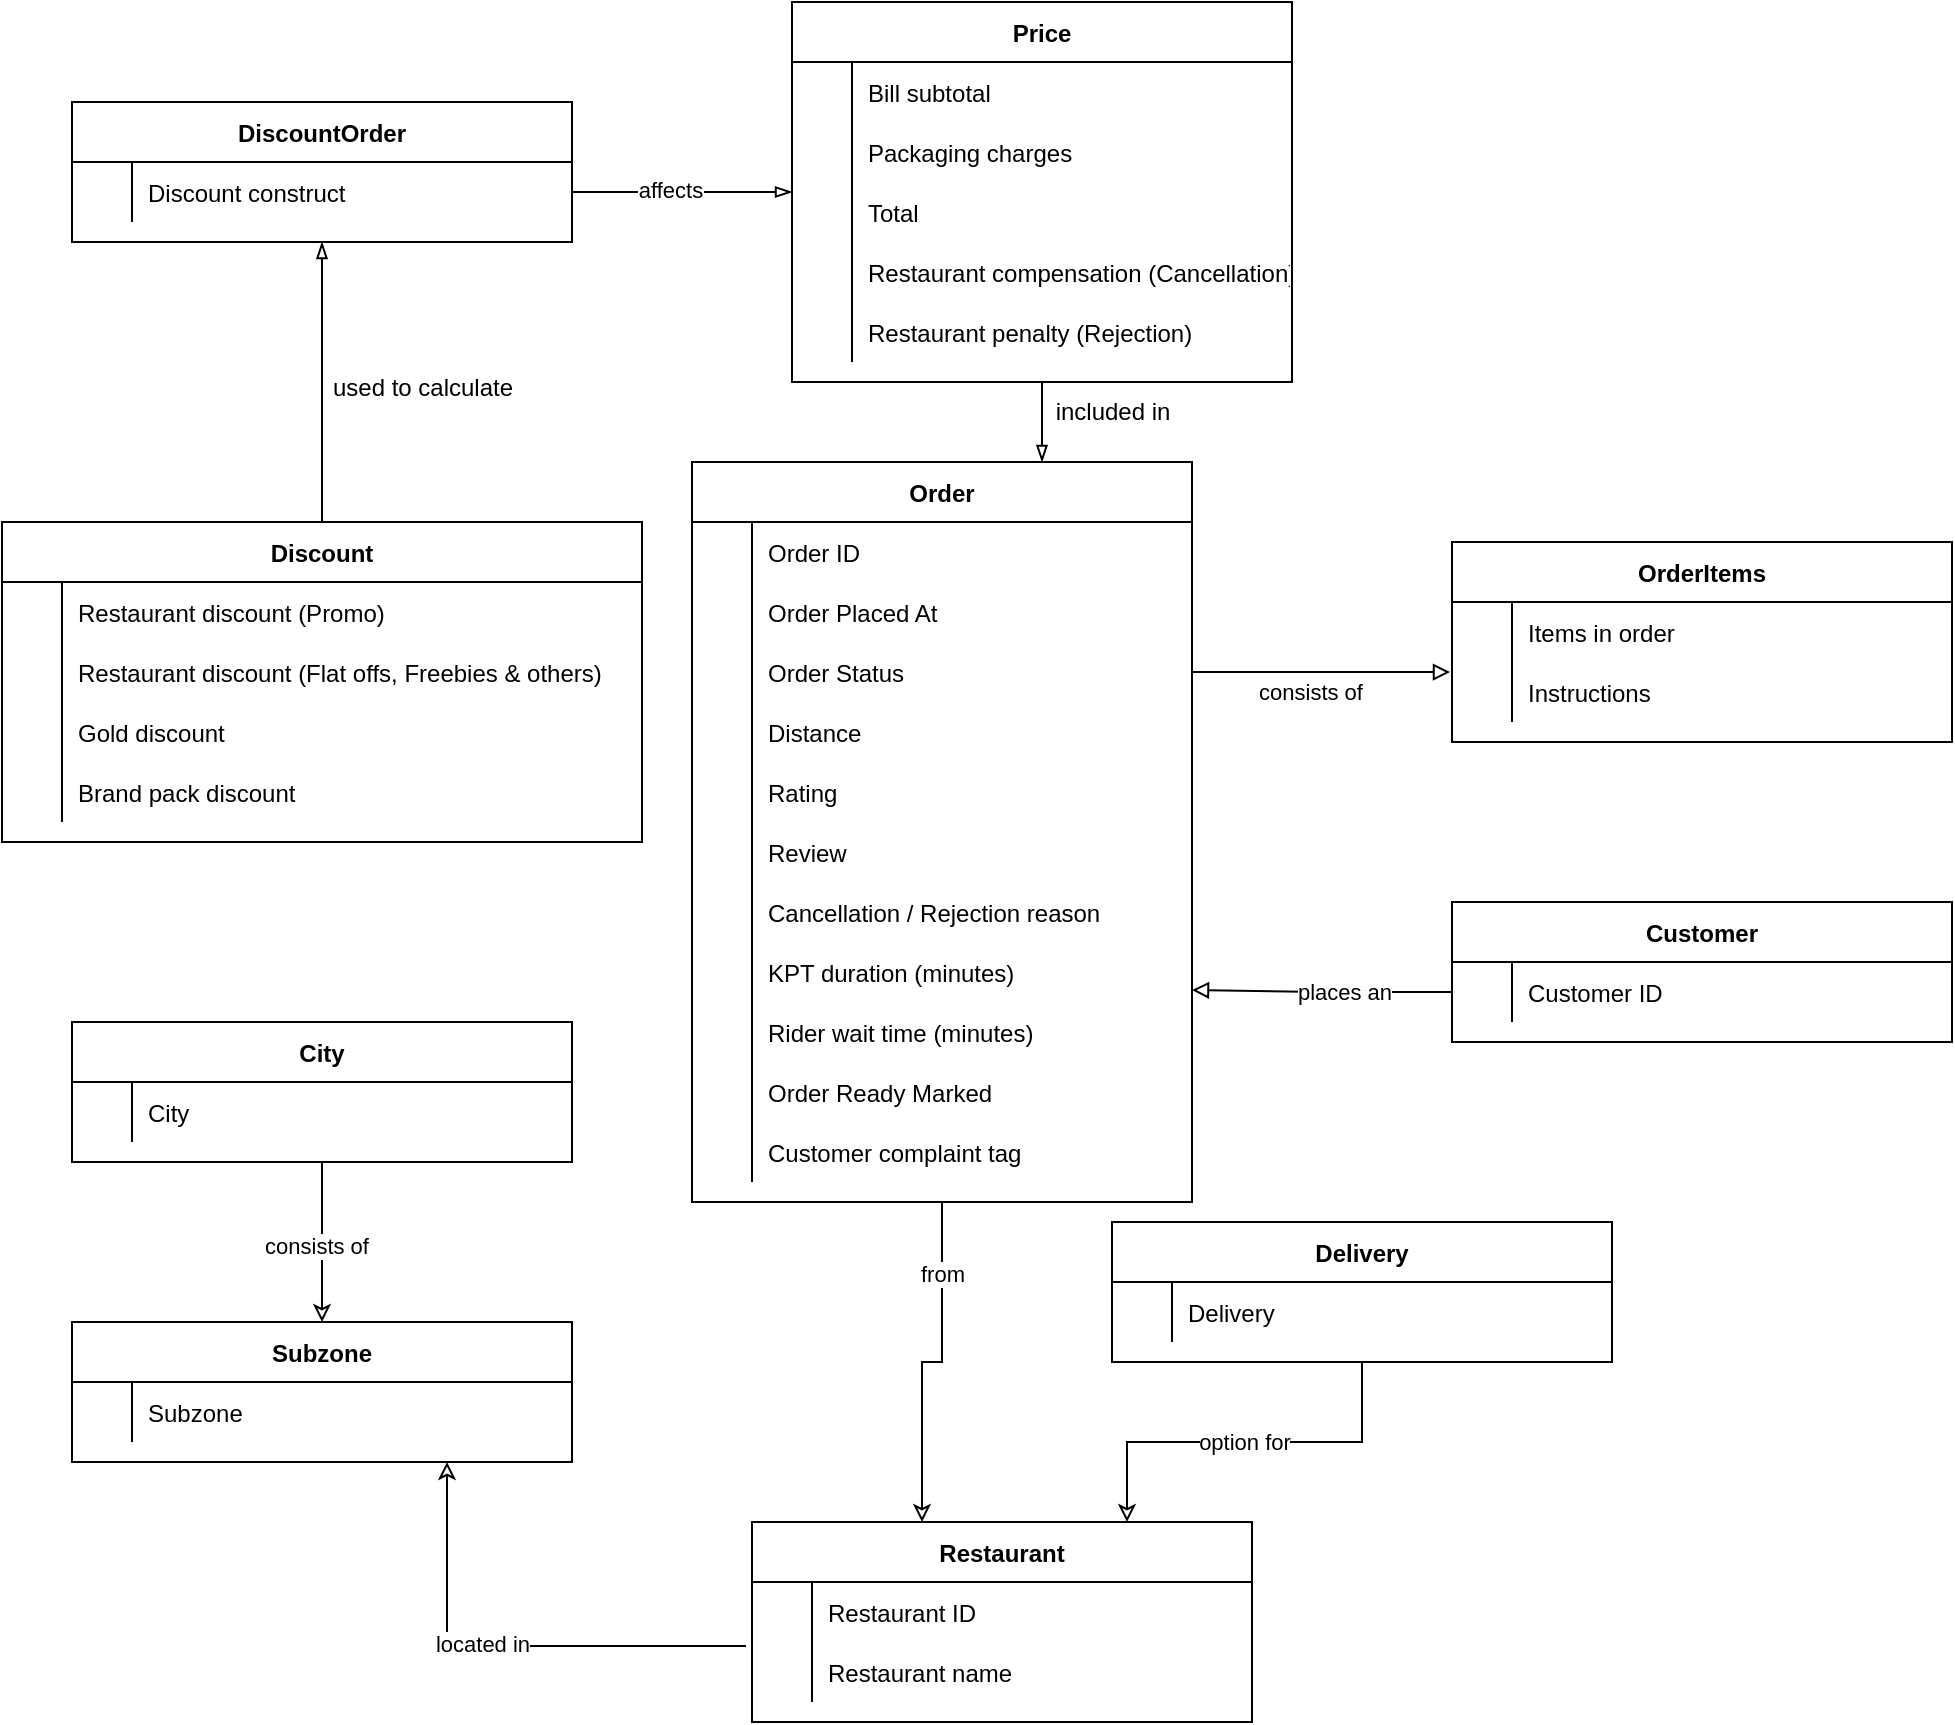 <mxfile version="26.2.8">
  <diagram id="R2lEEEUBdFMjLlhIrx00" name="Page-1">
    <mxGraphModel dx="832" dy="573" grid="1" gridSize="10" guides="1" tooltips="1" connect="1" arrows="1" fold="1" page="1" pageScale="1" pageWidth="850" pageHeight="1100" math="0" shadow="0" extFonts="Permanent Marker^https://fonts.googleapis.com/css?family=Permanent+Marker">
      <root>
        <mxCell id="0" />
        <mxCell id="1" parent="0" />
        <mxCell id="lhuaWtM2x6Sv4wG-J0oP-39" style="edgeStyle=orthogonalEdgeStyle;rounded=0;orthogonalLoop=1;jettySize=auto;html=1;exitX=-0.012;exitY=1.067;exitDx=0;exitDy=0;entryX=0.75;entryY=1;entryDx=0;entryDy=0;endArrow=classic;startFill=0;exitPerimeter=0;startArrow=none;endFill=0;" parent="1" source="lhuaWtM2x6Sv4wG-J0oP-5" target="lhuaWtM2x6Sv4wG-J0oP-22" edge="1">
          <mxGeometry relative="1" as="geometry">
            <mxPoint x="440" y="845" as="sourcePoint" />
            <mxPoint x="300" y="745" as="targetPoint" />
            <Array as="points">
              <mxPoint x="238" y="862" />
            </Array>
          </mxGeometry>
        </mxCell>
        <mxCell id="lhuaWtM2x6Sv4wG-J0oP-40" value="located in" style="edgeLabel;html=1;align=center;verticalAlign=middle;resizable=0;points=[];" parent="lhuaWtM2x6Sv4wG-J0oP-39" vertex="1" connectable="0">
          <mxGeometry x="0.092" y="-1" relative="1" as="geometry">
            <mxPoint as="offset" />
          </mxGeometry>
        </mxCell>
        <mxCell id="lhuaWtM2x6Sv4wG-J0oP-1" value="Restaurant" style="shape=table;startSize=30;container=1;collapsible=1;childLayout=tableLayout;fixedRows=1;rowLines=0;fontStyle=1;align=center;resizeLast=1;" parent="1" vertex="1">
          <mxGeometry x="390" y="800" width="250" height="100" as="geometry" />
        </mxCell>
        <mxCell id="lhuaWtM2x6Sv4wG-J0oP-5" value="" style="shape=partialRectangle;collapsible=0;dropTarget=0;pointerEvents=0;fillColor=none;points=[[0,0.5],[1,0.5]];portConstraint=eastwest;top=0;left=0;right=0;bottom=0;" parent="lhuaWtM2x6Sv4wG-J0oP-1" vertex="1">
          <mxGeometry y="30" width="250" height="30" as="geometry" />
        </mxCell>
        <mxCell id="lhuaWtM2x6Sv4wG-J0oP-6" value="" style="shape=partialRectangle;overflow=hidden;connectable=0;fillColor=none;top=0;left=0;bottom=0;right=0;" parent="lhuaWtM2x6Sv4wG-J0oP-5" vertex="1">
          <mxGeometry width="30" height="30" as="geometry">
            <mxRectangle width="30" height="30" as="alternateBounds" />
          </mxGeometry>
        </mxCell>
        <mxCell id="lhuaWtM2x6Sv4wG-J0oP-7" value="Restaurant ID" style="shape=partialRectangle;overflow=hidden;connectable=0;fillColor=none;top=0;left=0;bottom=0;right=0;align=left;spacingLeft=6;" parent="lhuaWtM2x6Sv4wG-J0oP-5" vertex="1">
          <mxGeometry x="30" width="220" height="30" as="geometry">
            <mxRectangle width="220" height="30" as="alternateBounds" />
          </mxGeometry>
        </mxCell>
        <mxCell id="lhuaWtM2x6Sv4wG-J0oP-58" value="" style="shape=partialRectangle;collapsible=0;dropTarget=0;pointerEvents=0;fillColor=none;points=[[0,0.5],[1,0.5]];portConstraint=eastwest;top=0;left=0;right=0;bottom=0;" parent="lhuaWtM2x6Sv4wG-J0oP-1" vertex="1">
          <mxGeometry y="60" width="250" height="30" as="geometry" />
        </mxCell>
        <mxCell id="lhuaWtM2x6Sv4wG-J0oP-59" value="" style="shape=partialRectangle;overflow=hidden;connectable=0;fillColor=none;top=0;left=0;bottom=0;right=0;" parent="lhuaWtM2x6Sv4wG-J0oP-58" vertex="1">
          <mxGeometry width="30" height="30" as="geometry">
            <mxRectangle width="30" height="30" as="alternateBounds" />
          </mxGeometry>
        </mxCell>
        <mxCell id="lhuaWtM2x6Sv4wG-J0oP-60" value="Restaurant name" style="shape=partialRectangle;overflow=hidden;connectable=0;fillColor=none;top=0;left=0;bottom=0;right=0;align=left;spacingLeft=6;" parent="lhuaWtM2x6Sv4wG-J0oP-58" vertex="1">
          <mxGeometry x="30" width="220" height="30" as="geometry">
            <mxRectangle width="220" height="30" as="alternateBounds" />
          </mxGeometry>
        </mxCell>
        <mxCell id="lhuaWtM2x6Sv4wG-J0oP-36" style="edgeStyle=orthogonalEdgeStyle;rounded=0;orthogonalLoop=1;jettySize=auto;html=1;exitX=0.5;exitY=1;exitDx=0;exitDy=0;entryX=0.5;entryY=0;entryDx=0;entryDy=0;endArrow=classic;startFill=0;endFill=0;" parent="1" source="lhuaWtM2x6Sv4wG-J0oP-8" target="lhuaWtM2x6Sv4wG-J0oP-22" edge="1">
          <mxGeometry relative="1" as="geometry" />
        </mxCell>
        <mxCell id="lhuaWtM2x6Sv4wG-J0oP-38" value="consists of" style="edgeLabel;html=1;align=center;verticalAlign=middle;resizable=0;points=[];" parent="lhuaWtM2x6Sv4wG-J0oP-36" vertex="1" connectable="0">
          <mxGeometry x="0.036" y="-3" relative="1" as="geometry">
            <mxPoint as="offset" />
          </mxGeometry>
        </mxCell>
        <mxCell id="lhuaWtM2x6Sv4wG-J0oP-8" value="City" style="shape=table;startSize=30;container=1;collapsible=1;childLayout=tableLayout;fixedRows=1;rowLines=0;fontStyle=1;align=center;resizeLast=1;" parent="1" vertex="1">
          <mxGeometry x="50" y="550" width="250" height="70" as="geometry" />
        </mxCell>
        <mxCell id="lhuaWtM2x6Sv4wG-J0oP-12" value="" style="shape=partialRectangle;collapsible=0;dropTarget=0;pointerEvents=0;fillColor=none;points=[[0,0.5],[1,0.5]];portConstraint=eastwest;top=0;left=0;right=0;bottom=0;" parent="lhuaWtM2x6Sv4wG-J0oP-8" vertex="1">
          <mxGeometry y="30" width="250" height="30" as="geometry" />
        </mxCell>
        <mxCell id="lhuaWtM2x6Sv4wG-J0oP-13" value="" style="shape=partialRectangle;overflow=hidden;connectable=0;fillColor=none;top=0;left=0;bottom=0;right=0;" parent="lhuaWtM2x6Sv4wG-J0oP-12" vertex="1">
          <mxGeometry width="30" height="30" as="geometry">
            <mxRectangle width="30" height="30" as="alternateBounds" />
          </mxGeometry>
        </mxCell>
        <mxCell id="lhuaWtM2x6Sv4wG-J0oP-14" value="City" style="shape=partialRectangle;overflow=hidden;connectable=0;fillColor=none;top=0;left=0;bottom=0;right=0;align=left;spacingLeft=6;" parent="lhuaWtM2x6Sv4wG-J0oP-12" vertex="1">
          <mxGeometry x="30" width="220" height="30" as="geometry">
            <mxRectangle width="220" height="30" as="alternateBounds" />
          </mxGeometry>
        </mxCell>
        <mxCell id="lhuaWtM2x6Sv4wG-J0oP-43" style="edgeStyle=orthogonalEdgeStyle;rounded=0;orthogonalLoop=1;jettySize=auto;html=1;exitX=0.5;exitY=1;exitDx=0;exitDy=0;entryX=0.34;entryY=0;entryDx=0;entryDy=0;endArrow=classic;startFill=0;entryPerimeter=0;endFill=0;" parent="1" source="lhuaWtM2x6Sv4wG-J0oP-15" target="lhuaWtM2x6Sv4wG-J0oP-1" edge="1">
          <mxGeometry relative="1" as="geometry">
            <mxPoint x="429" y="596" as="targetPoint" />
          </mxGeometry>
        </mxCell>
        <mxCell id="lhuaWtM2x6Sv4wG-J0oP-44" value="from" style="edgeLabel;html=1;align=center;verticalAlign=middle;resizable=0;points=[];" parent="lhuaWtM2x6Sv4wG-J0oP-43" vertex="1" connectable="0">
          <mxGeometry x="-0.583" relative="1" as="geometry">
            <mxPoint as="offset" />
          </mxGeometry>
        </mxCell>
        <mxCell id="lhuaWtM2x6Sv4wG-J0oP-15" value="Order" style="shape=table;startSize=30;container=1;collapsible=1;childLayout=tableLayout;fixedRows=1;rowLines=0;fontStyle=1;align=center;resizeLast=1;" parent="1" vertex="1">
          <mxGeometry x="360" y="270" width="250" height="370" as="geometry" />
        </mxCell>
        <mxCell id="lhuaWtM2x6Sv4wG-J0oP-19" value="" style="shape=partialRectangle;collapsible=0;dropTarget=0;pointerEvents=0;fillColor=none;points=[[0,0.5],[1,0.5]];portConstraint=eastwest;top=0;left=0;right=0;bottom=0;" parent="lhuaWtM2x6Sv4wG-J0oP-15" vertex="1">
          <mxGeometry y="30" width="250" height="30" as="geometry" />
        </mxCell>
        <mxCell id="lhuaWtM2x6Sv4wG-J0oP-20" value="" style="shape=partialRectangle;overflow=hidden;connectable=0;fillColor=none;top=0;left=0;bottom=0;right=0;" parent="lhuaWtM2x6Sv4wG-J0oP-19" vertex="1">
          <mxGeometry width="30" height="30" as="geometry">
            <mxRectangle width="30" height="30" as="alternateBounds" />
          </mxGeometry>
        </mxCell>
        <mxCell id="lhuaWtM2x6Sv4wG-J0oP-21" value="Order ID" style="shape=partialRectangle;overflow=hidden;connectable=0;fillColor=none;top=0;left=0;bottom=0;right=0;align=left;spacingLeft=6;" parent="lhuaWtM2x6Sv4wG-J0oP-19" vertex="1">
          <mxGeometry x="30" width="220" height="30" as="geometry">
            <mxRectangle width="220" height="30" as="alternateBounds" />
          </mxGeometry>
        </mxCell>
        <mxCell id="avR-7mMEtnE-b100SFy9-19" value="" style="shape=partialRectangle;collapsible=0;dropTarget=0;pointerEvents=0;fillColor=none;points=[[0,0.5],[1,0.5]];portConstraint=eastwest;top=0;left=0;right=0;bottom=0;" vertex="1" parent="lhuaWtM2x6Sv4wG-J0oP-15">
          <mxGeometry y="60" width="250" height="30" as="geometry" />
        </mxCell>
        <mxCell id="avR-7mMEtnE-b100SFy9-20" value="" style="shape=partialRectangle;overflow=hidden;connectable=0;fillColor=none;top=0;left=0;bottom=0;right=0;" vertex="1" parent="avR-7mMEtnE-b100SFy9-19">
          <mxGeometry width="30" height="30" as="geometry">
            <mxRectangle width="30" height="30" as="alternateBounds" />
          </mxGeometry>
        </mxCell>
        <mxCell id="avR-7mMEtnE-b100SFy9-21" value="Order Placed At" style="shape=partialRectangle;overflow=hidden;connectable=0;fillColor=none;top=0;left=0;bottom=0;right=0;align=left;spacingLeft=6;" vertex="1" parent="avR-7mMEtnE-b100SFy9-19">
          <mxGeometry x="30" width="220" height="30" as="geometry">
            <mxRectangle width="220" height="30" as="alternateBounds" />
          </mxGeometry>
        </mxCell>
        <mxCell id="lhuaWtM2x6Sv4wG-J0oP-64" value="" style="shape=partialRectangle;collapsible=0;dropTarget=0;pointerEvents=0;fillColor=none;points=[[0,0.5],[1,0.5]];portConstraint=eastwest;top=0;left=0;right=0;bottom=0;" parent="lhuaWtM2x6Sv4wG-J0oP-15" vertex="1">
          <mxGeometry y="90" width="250" height="30" as="geometry" />
        </mxCell>
        <mxCell id="lhuaWtM2x6Sv4wG-J0oP-65" value="" style="shape=partialRectangle;overflow=hidden;connectable=0;fillColor=none;top=0;left=0;bottom=0;right=0;" parent="lhuaWtM2x6Sv4wG-J0oP-64" vertex="1">
          <mxGeometry width="30" height="30" as="geometry">
            <mxRectangle width="30" height="30" as="alternateBounds" />
          </mxGeometry>
        </mxCell>
        <mxCell id="lhuaWtM2x6Sv4wG-J0oP-66" value="Order Status" style="shape=partialRectangle;overflow=hidden;connectable=0;fillColor=none;top=0;left=0;bottom=0;right=0;align=left;spacingLeft=6;" parent="lhuaWtM2x6Sv4wG-J0oP-64" vertex="1">
          <mxGeometry x="30" width="220" height="30" as="geometry">
            <mxRectangle width="220" height="30" as="alternateBounds" />
          </mxGeometry>
        </mxCell>
        <mxCell id="lhuaWtM2x6Sv4wG-J0oP-67" value="" style="shape=partialRectangle;collapsible=0;dropTarget=0;pointerEvents=0;fillColor=none;points=[[0,0.5],[1,0.5]];portConstraint=eastwest;top=0;left=0;right=0;bottom=0;" parent="lhuaWtM2x6Sv4wG-J0oP-15" vertex="1">
          <mxGeometry y="120" width="250" height="30" as="geometry" />
        </mxCell>
        <mxCell id="lhuaWtM2x6Sv4wG-J0oP-68" value="" style="shape=partialRectangle;overflow=hidden;connectable=0;fillColor=none;top=0;left=0;bottom=0;right=0;" parent="lhuaWtM2x6Sv4wG-J0oP-67" vertex="1">
          <mxGeometry width="30" height="30" as="geometry">
            <mxRectangle width="30" height="30" as="alternateBounds" />
          </mxGeometry>
        </mxCell>
        <mxCell id="lhuaWtM2x6Sv4wG-J0oP-69" value="Distance" style="shape=partialRectangle;overflow=hidden;connectable=0;fillColor=none;top=0;left=0;bottom=0;right=0;align=left;spacingLeft=6;" parent="lhuaWtM2x6Sv4wG-J0oP-67" vertex="1">
          <mxGeometry x="30" width="220" height="30" as="geometry">
            <mxRectangle width="220" height="30" as="alternateBounds" />
          </mxGeometry>
        </mxCell>
        <mxCell id="avR-7mMEtnE-b100SFy9-57" value="" style="shape=partialRectangle;collapsible=0;dropTarget=0;pointerEvents=0;fillColor=none;points=[[0,0.5],[1,0.5]];portConstraint=eastwest;top=0;left=0;right=0;bottom=0;" vertex="1" parent="lhuaWtM2x6Sv4wG-J0oP-15">
          <mxGeometry y="150" width="250" height="30" as="geometry" />
        </mxCell>
        <mxCell id="avR-7mMEtnE-b100SFy9-58" value="" style="shape=partialRectangle;overflow=hidden;connectable=0;fillColor=none;top=0;left=0;bottom=0;right=0;" vertex="1" parent="avR-7mMEtnE-b100SFy9-57">
          <mxGeometry width="30" height="30" as="geometry">
            <mxRectangle width="30" height="30" as="alternateBounds" />
          </mxGeometry>
        </mxCell>
        <mxCell id="avR-7mMEtnE-b100SFy9-59" value="Rating" style="shape=partialRectangle;overflow=hidden;connectable=0;fillColor=none;top=0;left=0;bottom=0;right=0;align=left;spacingLeft=6;" vertex="1" parent="avR-7mMEtnE-b100SFy9-57">
          <mxGeometry x="30" width="220" height="30" as="geometry">
            <mxRectangle width="220" height="30" as="alternateBounds" />
          </mxGeometry>
        </mxCell>
        <mxCell id="avR-7mMEtnE-b100SFy9-54" value="" style="shape=partialRectangle;collapsible=0;dropTarget=0;pointerEvents=0;fillColor=none;points=[[0,0.5],[1,0.5]];portConstraint=eastwest;top=0;left=0;right=0;bottom=0;" vertex="1" parent="lhuaWtM2x6Sv4wG-J0oP-15">
          <mxGeometry y="180" width="250" height="30" as="geometry" />
        </mxCell>
        <mxCell id="avR-7mMEtnE-b100SFy9-55" value="" style="shape=partialRectangle;overflow=hidden;connectable=0;fillColor=none;top=0;left=0;bottom=0;right=0;" vertex="1" parent="avR-7mMEtnE-b100SFy9-54">
          <mxGeometry width="30" height="30" as="geometry">
            <mxRectangle width="30" height="30" as="alternateBounds" />
          </mxGeometry>
        </mxCell>
        <mxCell id="avR-7mMEtnE-b100SFy9-56" value="Review" style="shape=partialRectangle;overflow=hidden;connectable=0;fillColor=none;top=0;left=0;bottom=0;right=0;align=left;spacingLeft=6;" vertex="1" parent="avR-7mMEtnE-b100SFy9-54">
          <mxGeometry x="30" width="220" height="30" as="geometry">
            <mxRectangle width="220" height="30" as="alternateBounds" />
          </mxGeometry>
        </mxCell>
        <mxCell id="avR-7mMEtnE-b100SFy9-60" value="" style="shape=partialRectangle;collapsible=0;dropTarget=0;pointerEvents=0;fillColor=none;points=[[0,0.5],[1,0.5]];portConstraint=eastwest;top=0;left=0;right=0;bottom=0;" vertex="1" parent="lhuaWtM2x6Sv4wG-J0oP-15">
          <mxGeometry y="210" width="250" height="30" as="geometry" />
        </mxCell>
        <mxCell id="avR-7mMEtnE-b100SFy9-61" value="" style="shape=partialRectangle;overflow=hidden;connectable=0;fillColor=none;top=0;left=0;bottom=0;right=0;" vertex="1" parent="avR-7mMEtnE-b100SFy9-60">
          <mxGeometry width="30" height="30" as="geometry">
            <mxRectangle width="30" height="30" as="alternateBounds" />
          </mxGeometry>
        </mxCell>
        <mxCell id="avR-7mMEtnE-b100SFy9-62" value="Cancellation / Rejection reason" style="shape=partialRectangle;overflow=hidden;connectable=0;fillColor=none;top=0;left=0;bottom=0;right=0;align=left;spacingLeft=6;" vertex="1" parent="avR-7mMEtnE-b100SFy9-60">
          <mxGeometry x="30" width="220" height="30" as="geometry">
            <mxRectangle width="220" height="30" as="alternateBounds" />
          </mxGeometry>
        </mxCell>
        <mxCell id="avR-7mMEtnE-b100SFy9-115" value="" style="shape=partialRectangle;collapsible=0;dropTarget=0;pointerEvents=0;fillColor=none;points=[[0,0.5],[1,0.5]];portConstraint=eastwest;top=0;left=0;right=0;bottom=0;" vertex="1" parent="lhuaWtM2x6Sv4wG-J0oP-15">
          <mxGeometry y="240" width="250" height="30" as="geometry" />
        </mxCell>
        <mxCell id="avR-7mMEtnE-b100SFy9-116" value="" style="shape=partialRectangle;overflow=hidden;connectable=0;fillColor=none;top=0;left=0;bottom=0;right=0;" vertex="1" parent="avR-7mMEtnE-b100SFy9-115">
          <mxGeometry width="30" height="30" as="geometry">
            <mxRectangle width="30" height="30" as="alternateBounds" />
          </mxGeometry>
        </mxCell>
        <mxCell id="avR-7mMEtnE-b100SFy9-117" value="KPT duration (minutes)" style="shape=partialRectangle;overflow=hidden;connectable=0;fillColor=none;top=0;left=0;bottom=0;right=0;align=left;spacingLeft=6;" vertex="1" parent="avR-7mMEtnE-b100SFy9-115">
          <mxGeometry x="30" width="220" height="30" as="geometry">
            <mxRectangle width="220" height="30" as="alternateBounds" />
          </mxGeometry>
        </mxCell>
        <mxCell id="avR-7mMEtnE-b100SFy9-118" value="" style="shape=partialRectangle;collapsible=0;dropTarget=0;pointerEvents=0;fillColor=none;points=[[0,0.5],[1,0.5]];portConstraint=eastwest;top=0;left=0;right=0;bottom=0;" vertex="1" parent="lhuaWtM2x6Sv4wG-J0oP-15">
          <mxGeometry y="270" width="250" height="30" as="geometry" />
        </mxCell>
        <mxCell id="avR-7mMEtnE-b100SFy9-119" value="" style="shape=partialRectangle;overflow=hidden;connectable=0;fillColor=none;top=0;left=0;bottom=0;right=0;" vertex="1" parent="avR-7mMEtnE-b100SFy9-118">
          <mxGeometry width="30" height="30" as="geometry">
            <mxRectangle width="30" height="30" as="alternateBounds" />
          </mxGeometry>
        </mxCell>
        <mxCell id="avR-7mMEtnE-b100SFy9-120" value="Rider wait time (minutes)" style="shape=partialRectangle;overflow=hidden;connectable=0;fillColor=none;top=0;left=0;bottom=0;right=0;align=left;spacingLeft=6;" vertex="1" parent="avR-7mMEtnE-b100SFy9-118">
          <mxGeometry x="30" width="220" height="30" as="geometry">
            <mxRectangle width="220" height="30" as="alternateBounds" />
          </mxGeometry>
        </mxCell>
        <mxCell id="avR-7mMEtnE-b100SFy9-121" value="" style="shape=partialRectangle;collapsible=0;dropTarget=0;pointerEvents=0;fillColor=none;points=[[0,0.5],[1,0.5]];portConstraint=eastwest;top=0;left=0;right=0;bottom=0;" vertex="1" parent="lhuaWtM2x6Sv4wG-J0oP-15">
          <mxGeometry y="300" width="250" height="30" as="geometry" />
        </mxCell>
        <mxCell id="avR-7mMEtnE-b100SFy9-122" value="" style="shape=partialRectangle;overflow=hidden;connectable=0;fillColor=none;top=0;left=0;bottom=0;right=0;" vertex="1" parent="avR-7mMEtnE-b100SFy9-121">
          <mxGeometry width="30" height="30" as="geometry">
            <mxRectangle width="30" height="30" as="alternateBounds" />
          </mxGeometry>
        </mxCell>
        <mxCell id="avR-7mMEtnE-b100SFy9-123" value="Order Ready Marked" style="shape=partialRectangle;overflow=hidden;connectable=0;fillColor=none;top=0;left=0;bottom=0;right=0;align=left;spacingLeft=6;" vertex="1" parent="avR-7mMEtnE-b100SFy9-121">
          <mxGeometry x="30" width="220" height="30" as="geometry">
            <mxRectangle width="220" height="30" as="alternateBounds" />
          </mxGeometry>
        </mxCell>
        <mxCell id="avR-7mMEtnE-b100SFy9-124" value="" style="shape=partialRectangle;collapsible=0;dropTarget=0;pointerEvents=0;fillColor=none;points=[[0,0.5],[1,0.5]];portConstraint=eastwest;top=0;left=0;right=0;bottom=0;" vertex="1" parent="lhuaWtM2x6Sv4wG-J0oP-15">
          <mxGeometry y="330" width="250" height="30" as="geometry" />
        </mxCell>
        <mxCell id="avR-7mMEtnE-b100SFy9-125" value="" style="shape=partialRectangle;overflow=hidden;connectable=0;fillColor=none;top=0;left=0;bottom=0;right=0;" vertex="1" parent="avR-7mMEtnE-b100SFy9-124">
          <mxGeometry width="30" height="30" as="geometry">
            <mxRectangle width="30" height="30" as="alternateBounds" />
          </mxGeometry>
        </mxCell>
        <mxCell id="avR-7mMEtnE-b100SFy9-126" value="Customer complaint tag" style="shape=partialRectangle;overflow=hidden;connectable=0;fillColor=none;top=0;left=0;bottom=0;right=0;align=left;spacingLeft=6;" vertex="1" parent="avR-7mMEtnE-b100SFy9-124">
          <mxGeometry x="30" width="220" height="30" as="geometry">
            <mxRectangle width="220" height="30" as="alternateBounds" />
          </mxGeometry>
        </mxCell>
        <mxCell id="lhuaWtM2x6Sv4wG-J0oP-22" value="Subzone" style="shape=table;startSize=30;container=1;collapsible=1;childLayout=tableLayout;fixedRows=1;rowLines=0;fontStyle=1;align=center;resizeLast=1;" parent="1" vertex="1">
          <mxGeometry x="50" y="700" width="250" height="70" as="geometry" />
        </mxCell>
        <mxCell id="lhuaWtM2x6Sv4wG-J0oP-26" value="" style="shape=partialRectangle;collapsible=0;dropTarget=0;pointerEvents=0;fillColor=none;points=[[0,0.5],[1,0.5]];portConstraint=eastwest;top=0;left=0;right=0;bottom=0;" parent="lhuaWtM2x6Sv4wG-J0oP-22" vertex="1">
          <mxGeometry y="30" width="250" height="30" as="geometry" />
        </mxCell>
        <mxCell id="lhuaWtM2x6Sv4wG-J0oP-27" value="" style="shape=partialRectangle;overflow=hidden;connectable=0;fillColor=none;top=0;left=0;bottom=0;right=0;" parent="lhuaWtM2x6Sv4wG-J0oP-26" vertex="1">
          <mxGeometry width="30" height="30" as="geometry">
            <mxRectangle width="30" height="30" as="alternateBounds" />
          </mxGeometry>
        </mxCell>
        <mxCell id="lhuaWtM2x6Sv4wG-J0oP-28" value="Subzone" style="shape=partialRectangle;overflow=hidden;connectable=0;fillColor=none;top=0;left=0;bottom=0;right=0;align=left;spacingLeft=6;" parent="lhuaWtM2x6Sv4wG-J0oP-26" vertex="1">
          <mxGeometry x="30" width="220" height="30" as="geometry">
            <mxRectangle width="220" height="30" as="alternateBounds" />
          </mxGeometry>
        </mxCell>
        <mxCell id="lhuaWtM2x6Sv4wG-J0oP-54" value="option for" style="edgeStyle=orthogonalEdgeStyle;rounded=0;orthogonalLoop=1;jettySize=auto;html=1;exitX=0.5;exitY=1;exitDx=0;exitDy=0;entryX=0.75;entryY=0;entryDx=0;entryDy=0;endArrow=classic;startFill=0;endFill=0;" parent="1" source="lhuaWtM2x6Sv4wG-J0oP-29" target="lhuaWtM2x6Sv4wG-J0oP-1" edge="1">
          <mxGeometry relative="1" as="geometry">
            <mxPoint x="515" y="600" as="targetPoint" />
          </mxGeometry>
        </mxCell>
        <mxCell id="lhuaWtM2x6Sv4wG-J0oP-29" value="Delivery" style="shape=table;startSize=30;container=1;collapsible=1;childLayout=tableLayout;fixedRows=1;rowLines=0;fontStyle=1;align=center;resizeLast=1;" parent="1" vertex="1">
          <mxGeometry x="570" y="650" width="250" height="70" as="geometry" />
        </mxCell>
        <mxCell id="lhuaWtM2x6Sv4wG-J0oP-33" value="" style="shape=partialRectangle;collapsible=0;dropTarget=0;pointerEvents=0;fillColor=none;points=[[0,0.5],[1,0.5]];portConstraint=eastwest;top=0;left=0;right=0;bottom=0;" parent="lhuaWtM2x6Sv4wG-J0oP-29" vertex="1">
          <mxGeometry y="30" width="250" height="30" as="geometry" />
        </mxCell>
        <mxCell id="lhuaWtM2x6Sv4wG-J0oP-34" value="" style="shape=partialRectangle;overflow=hidden;connectable=0;fillColor=none;top=0;left=0;bottom=0;right=0;" parent="lhuaWtM2x6Sv4wG-J0oP-33" vertex="1">
          <mxGeometry width="30" height="30" as="geometry">
            <mxRectangle width="30" height="30" as="alternateBounds" />
          </mxGeometry>
        </mxCell>
        <mxCell id="lhuaWtM2x6Sv4wG-J0oP-35" value="Delivery" style="shape=partialRectangle;overflow=hidden;connectable=0;fillColor=none;top=0;left=0;bottom=0;right=0;align=left;spacingLeft=6;" parent="lhuaWtM2x6Sv4wG-J0oP-33" vertex="1">
          <mxGeometry x="30" width="220" height="30" as="geometry">
            <mxRectangle width="220" height="30" as="alternateBounds" />
          </mxGeometry>
        </mxCell>
        <mxCell id="_TNICod8J9wEA0enKm7U-5" value="DiscountOrder" style="shape=table;startSize=30;container=1;collapsible=1;childLayout=tableLayout;fixedRows=1;rowLines=0;fontStyle=1;align=center;resizeLast=1;" parent="1" vertex="1">
          <mxGeometry x="50" y="90" width="250" height="70" as="geometry" />
        </mxCell>
        <mxCell id="_TNICod8J9wEA0enKm7U-9" value="" style="shape=partialRectangle;collapsible=0;dropTarget=0;pointerEvents=0;fillColor=none;points=[[0,0.5],[1,0.5]];portConstraint=eastwest;top=0;left=0;right=0;bottom=0;" parent="_TNICod8J9wEA0enKm7U-5" vertex="1">
          <mxGeometry y="30" width="250" height="30" as="geometry" />
        </mxCell>
        <mxCell id="_TNICod8J9wEA0enKm7U-10" value="" style="shape=partialRectangle;overflow=hidden;connectable=0;fillColor=none;top=0;left=0;bottom=0;right=0;" parent="_TNICod8J9wEA0enKm7U-9" vertex="1">
          <mxGeometry width="30" height="30" as="geometry">
            <mxRectangle width="30" height="30" as="alternateBounds" />
          </mxGeometry>
        </mxCell>
        <mxCell id="_TNICod8J9wEA0enKm7U-11" value="Discount construct" style="shape=partialRectangle;overflow=hidden;connectable=0;fillColor=none;top=0;left=0;bottom=0;right=0;align=left;spacingLeft=6;" parent="_TNICod8J9wEA0enKm7U-9" vertex="1">
          <mxGeometry x="30" width="220" height="30" as="geometry">
            <mxRectangle width="220" height="30" as="alternateBounds" />
          </mxGeometry>
        </mxCell>
        <mxCell id="avR-7mMEtnE-b100SFy9-22" value="Price" style="shape=table;startSize=30;container=1;collapsible=1;childLayout=tableLayout;fixedRows=1;rowLines=0;fontStyle=1;align=center;resizeLast=1;" vertex="1" parent="1">
          <mxGeometry x="410" y="40" width="250" height="190" as="geometry" />
        </mxCell>
        <mxCell id="avR-7mMEtnE-b100SFy9-23" value="" style="shape=partialRectangle;collapsible=0;dropTarget=0;pointerEvents=0;fillColor=none;points=[[0,0.5],[1,0.5]];portConstraint=eastwest;top=0;left=0;right=0;bottom=0;" vertex="1" parent="avR-7mMEtnE-b100SFy9-22">
          <mxGeometry y="30" width="250" height="30" as="geometry" />
        </mxCell>
        <mxCell id="avR-7mMEtnE-b100SFy9-24" value="" style="shape=partialRectangle;overflow=hidden;connectable=0;fillColor=none;top=0;left=0;bottom=0;right=0;" vertex="1" parent="avR-7mMEtnE-b100SFy9-23">
          <mxGeometry width="30" height="30" as="geometry">
            <mxRectangle width="30" height="30" as="alternateBounds" />
          </mxGeometry>
        </mxCell>
        <mxCell id="avR-7mMEtnE-b100SFy9-25" value="Bill subtotal" style="shape=partialRectangle;overflow=hidden;connectable=0;fillColor=none;top=0;left=0;bottom=0;right=0;align=left;spacingLeft=6;" vertex="1" parent="avR-7mMEtnE-b100SFy9-23">
          <mxGeometry x="30" width="220" height="30" as="geometry">
            <mxRectangle width="220" height="30" as="alternateBounds" />
          </mxGeometry>
        </mxCell>
        <mxCell id="avR-7mMEtnE-b100SFy9-97" value="" style="shape=partialRectangle;collapsible=0;dropTarget=0;pointerEvents=0;fillColor=none;points=[[0,0.5],[1,0.5]];portConstraint=eastwest;top=0;left=0;right=0;bottom=0;" vertex="1" parent="avR-7mMEtnE-b100SFy9-22">
          <mxGeometry y="60" width="250" height="30" as="geometry" />
        </mxCell>
        <mxCell id="avR-7mMEtnE-b100SFy9-98" value="" style="shape=partialRectangle;overflow=hidden;connectable=0;fillColor=none;top=0;left=0;bottom=0;right=0;" vertex="1" parent="avR-7mMEtnE-b100SFy9-97">
          <mxGeometry width="30" height="30" as="geometry">
            <mxRectangle width="30" height="30" as="alternateBounds" />
          </mxGeometry>
        </mxCell>
        <mxCell id="avR-7mMEtnE-b100SFy9-99" value="Packaging charges" style="shape=partialRectangle;overflow=hidden;connectable=0;fillColor=none;top=0;left=0;bottom=0;right=0;align=left;spacingLeft=6;" vertex="1" parent="avR-7mMEtnE-b100SFy9-97">
          <mxGeometry x="30" width="220" height="30" as="geometry">
            <mxRectangle width="220" height="30" as="alternateBounds" />
          </mxGeometry>
        </mxCell>
        <mxCell id="avR-7mMEtnE-b100SFy9-106" value="" style="shape=partialRectangle;collapsible=0;dropTarget=0;pointerEvents=0;fillColor=none;points=[[0,0.5],[1,0.5]];portConstraint=eastwest;top=0;left=0;right=0;bottom=0;" vertex="1" parent="avR-7mMEtnE-b100SFy9-22">
          <mxGeometry y="90" width="250" height="30" as="geometry" />
        </mxCell>
        <mxCell id="avR-7mMEtnE-b100SFy9-107" value="" style="shape=partialRectangle;overflow=hidden;connectable=0;fillColor=none;top=0;left=0;bottom=0;right=0;" vertex="1" parent="avR-7mMEtnE-b100SFy9-106">
          <mxGeometry width="30" height="30" as="geometry">
            <mxRectangle width="30" height="30" as="alternateBounds" />
          </mxGeometry>
        </mxCell>
        <mxCell id="avR-7mMEtnE-b100SFy9-108" value="Total" style="shape=partialRectangle;overflow=hidden;connectable=0;fillColor=none;top=0;left=0;bottom=0;right=0;align=left;spacingLeft=6;" vertex="1" parent="avR-7mMEtnE-b100SFy9-106">
          <mxGeometry x="30" width="220" height="30" as="geometry">
            <mxRectangle width="220" height="30" as="alternateBounds" />
          </mxGeometry>
        </mxCell>
        <mxCell id="avR-7mMEtnE-b100SFy9-109" value="" style="shape=partialRectangle;collapsible=0;dropTarget=0;pointerEvents=0;fillColor=none;points=[[0,0.5],[1,0.5]];portConstraint=eastwest;top=0;left=0;right=0;bottom=0;" vertex="1" parent="avR-7mMEtnE-b100SFy9-22">
          <mxGeometry y="120" width="250" height="30" as="geometry" />
        </mxCell>
        <mxCell id="avR-7mMEtnE-b100SFy9-110" value="" style="shape=partialRectangle;overflow=hidden;connectable=0;fillColor=none;top=0;left=0;bottom=0;right=0;" vertex="1" parent="avR-7mMEtnE-b100SFy9-109">
          <mxGeometry width="30" height="30" as="geometry">
            <mxRectangle width="30" height="30" as="alternateBounds" />
          </mxGeometry>
        </mxCell>
        <mxCell id="avR-7mMEtnE-b100SFy9-111" value="Restaurant compensation (Cancellation)" style="shape=partialRectangle;overflow=hidden;connectable=0;fillColor=none;top=0;left=0;bottom=0;right=0;align=left;spacingLeft=6;" vertex="1" parent="avR-7mMEtnE-b100SFy9-109">
          <mxGeometry x="30" width="220" height="30" as="geometry">
            <mxRectangle width="220" height="30" as="alternateBounds" />
          </mxGeometry>
        </mxCell>
        <mxCell id="avR-7mMEtnE-b100SFy9-112" value="" style="shape=partialRectangle;collapsible=0;dropTarget=0;pointerEvents=0;fillColor=none;points=[[0,0.5],[1,0.5]];portConstraint=eastwest;top=0;left=0;right=0;bottom=0;" vertex="1" parent="avR-7mMEtnE-b100SFy9-22">
          <mxGeometry y="150" width="250" height="30" as="geometry" />
        </mxCell>
        <mxCell id="avR-7mMEtnE-b100SFy9-113" value="" style="shape=partialRectangle;overflow=hidden;connectable=0;fillColor=none;top=0;left=0;bottom=0;right=0;" vertex="1" parent="avR-7mMEtnE-b100SFy9-112">
          <mxGeometry width="30" height="30" as="geometry">
            <mxRectangle width="30" height="30" as="alternateBounds" />
          </mxGeometry>
        </mxCell>
        <mxCell id="avR-7mMEtnE-b100SFy9-114" value="Restaurant penalty (Rejection)" style="shape=partialRectangle;overflow=hidden;connectable=0;fillColor=none;top=0;left=0;bottom=0;right=0;align=left;spacingLeft=6;" vertex="1" parent="avR-7mMEtnE-b100SFy9-112">
          <mxGeometry x="30" width="220" height="30" as="geometry">
            <mxRectangle width="220" height="30" as="alternateBounds" />
          </mxGeometry>
        </mxCell>
        <mxCell id="avR-7mMEtnE-b100SFy9-140" style="edgeStyle=orthogonalEdgeStyle;rounded=0;orthogonalLoop=1;jettySize=auto;html=1;exitX=0.5;exitY=0;exitDx=0;exitDy=0;entryX=0.5;entryY=1;entryDx=0;entryDy=0;endArrow=blockThin;endFill=0;" edge="1" parent="1" source="avR-7mMEtnE-b100SFy9-46" target="_TNICod8J9wEA0enKm7U-5">
          <mxGeometry relative="1" as="geometry" />
        </mxCell>
        <mxCell id="avR-7mMEtnE-b100SFy9-46" value="Discount" style="shape=table;startSize=30;container=1;collapsible=1;childLayout=tableLayout;fixedRows=1;rowLines=0;fontStyle=1;align=center;resizeLast=1;" vertex="1" parent="1">
          <mxGeometry x="15" y="300" width="320" height="160" as="geometry" />
        </mxCell>
        <mxCell id="avR-7mMEtnE-b100SFy9-51" value="" style="shape=partialRectangle;collapsible=0;dropTarget=0;pointerEvents=0;fillColor=none;points=[[0,0.5],[1,0.5]];portConstraint=eastwest;top=0;left=0;right=0;bottom=0;" vertex="1" parent="avR-7mMEtnE-b100SFy9-46">
          <mxGeometry y="30" width="320" height="30" as="geometry" />
        </mxCell>
        <mxCell id="avR-7mMEtnE-b100SFy9-52" value="" style="shape=partialRectangle;overflow=hidden;connectable=0;fillColor=none;top=0;left=0;bottom=0;right=0;" vertex="1" parent="avR-7mMEtnE-b100SFy9-51">
          <mxGeometry width="30" height="30" as="geometry">
            <mxRectangle width="30" height="30" as="alternateBounds" />
          </mxGeometry>
        </mxCell>
        <mxCell id="avR-7mMEtnE-b100SFy9-53" value="Restaurant discount (Promo)" style="shape=partialRectangle;overflow=hidden;connectable=0;fillColor=none;top=0;left=0;bottom=0;right=0;align=left;spacingLeft=6;" vertex="1" parent="avR-7mMEtnE-b100SFy9-51">
          <mxGeometry x="30" width="290" height="30" as="geometry">
            <mxRectangle width="290" height="30" as="alternateBounds" />
          </mxGeometry>
        </mxCell>
        <mxCell id="avR-7mMEtnE-b100SFy9-47" value="" style="shape=partialRectangle;collapsible=0;dropTarget=0;pointerEvents=0;fillColor=none;points=[[0,0.5],[1,0.5]];portConstraint=eastwest;top=0;left=0;right=0;bottom=0;" vertex="1" parent="avR-7mMEtnE-b100SFy9-46">
          <mxGeometry y="60" width="320" height="30" as="geometry" />
        </mxCell>
        <mxCell id="avR-7mMEtnE-b100SFy9-48" value="" style="shape=partialRectangle;overflow=hidden;connectable=0;fillColor=none;top=0;left=0;bottom=0;right=0;" vertex="1" parent="avR-7mMEtnE-b100SFy9-47">
          <mxGeometry width="30" height="30" as="geometry">
            <mxRectangle width="30" height="30" as="alternateBounds" />
          </mxGeometry>
        </mxCell>
        <mxCell id="avR-7mMEtnE-b100SFy9-49" value="Restaurant discount (Flat offs, Freebies &amp; others)" style="shape=partialRectangle;overflow=hidden;connectable=0;fillColor=none;top=0;left=0;bottom=0;right=0;align=left;spacingLeft=6;" vertex="1" parent="avR-7mMEtnE-b100SFy9-47">
          <mxGeometry x="30" width="290" height="30" as="geometry">
            <mxRectangle width="290" height="30" as="alternateBounds" />
          </mxGeometry>
        </mxCell>
        <mxCell id="avR-7mMEtnE-b100SFy9-100" value="" style="shape=partialRectangle;collapsible=0;dropTarget=0;pointerEvents=0;fillColor=none;points=[[0,0.5],[1,0.5]];portConstraint=eastwest;top=0;left=0;right=0;bottom=0;" vertex="1" parent="avR-7mMEtnE-b100SFy9-46">
          <mxGeometry y="90" width="320" height="30" as="geometry" />
        </mxCell>
        <mxCell id="avR-7mMEtnE-b100SFy9-101" value="" style="shape=partialRectangle;overflow=hidden;connectable=0;fillColor=none;top=0;left=0;bottom=0;right=0;" vertex="1" parent="avR-7mMEtnE-b100SFy9-100">
          <mxGeometry width="30" height="30" as="geometry">
            <mxRectangle width="30" height="30" as="alternateBounds" />
          </mxGeometry>
        </mxCell>
        <mxCell id="avR-7mMEtnE-b100SFy9-102" value="Gold discount" style="shape=partialRectangle;overflow=hidden;connectable=0;fillColor=none;top=0;left=0;bottom=0;right=0;align=left;spacingLeft=6;" vertex="1" parent="avR-7mMEtnE-b100SFy9-100">
          <mxGeometry x="30" width="290" height="30" as="geometry">
            <mxRectangle width="290" height="30" as="alternateBounds" />
          </mxGeometry>
        </mxCell>
        <mxCell id="avR-7mMEtnE-b100SFy9-94" value="" style="shape=partialRectangle;collapsible=0;dropTarget=0;pointerEvents=0;fillColor=none;points=[[0,0.5],[1,0.5]];portConstraint=eastwest;top=0;left=0;right=0;bottom=0;" vertex="1" parent="avR-7mMEtnE-b100SFy9-46">
          <mxGeometry y="120" width="320" height="30" as="geometry" />
        </mxCell>
        <mxCell id="avR-7mMEtnE-b100SFy9-95" value="" style="shape=partialRectangle;overflow=hidden;connectable=0;fillColor=none;top=0;left=0;bottom=0;right=0;" vertex="1" parent="avR-7mMEtnE-b100SFy9-94">
          <mxGeometry width="30" height="30" as="geometry">
            <mxRectangle width="30" height="30" as="alternateBounds" />
          </mxGeometry>
        </mxCell>
        <mxCell id="avR-7mMEtnE-b100SFy9-96" value="Brand pack discount" style="shape=partialRectangle;overflow=hidden;connectable=0;fillColor=none;top=0;left=0;bottom=0;right=0;align=left;spacingLeft=6;" vertex="1" parent="avR-7mMEtnE-b100SFy9-94">
          <mxGeometry x="30" width="290" height="30" as="geometry">
            <mxRectangle width="290" height="30" as="alternateBounds" />
          </mxGeometry>
        </mxCell>
        <mxCell id="avR-7mMEtnE-b100SFy9-64" value="OrderItems" style="shape=table;startSize=30;container=1;collapsible=1;childLayout=tableLayout;fixedRows=1;rowLines=0;fontStyle=1;align=center;resizeLast=1;" vertex="1" parent="1">
          <mxGeometry x="740" y="310" width="250" height="100" as="geometry" />
        </mxCell>
        <mxCell id="avR-7mMEtnE-b100SFy9-68" value="" style="shape=partialRectangle;collapsible=0;dropTarget=0;pointerEvents=0;fillColor=none;points=[[0,0.5],[1,0.5]];portConstraint=eastwest;top=0;left=0;right=0;bottom=0;" vertex="1" parent="avR-7mMEtnE-b100SFy9-64">
          <mxGeometry y="30" width="250" height="30" as="geometry" />
        </mxCell>
        <mxCell id="avR-7mMEtnE-b100SFy9-69" value="" style="shape=partialRectangle;overflow=hidden;connectable=0;fillColor=none;top=0;left=0;bottom=0;right=0;" vertex="1" parent="avR-7mMEtnE-b100SFy9-68">
          <mxGeometry width="30" height="30" as="geometry">
            <mxRectangle width="30" height="30" as="alternateBounds" />
          </mxGeometry>
        </mxCell>
        <mxCell id="avR-7mMEtnE-b100SFy9-70" value="Items in order" style="shape=partialRectangle;overflow=hidden;connectable=0;fillColor=none;top=0;left=0;bottom=0;right=0;align=left;spacingLeft=6;" vertex="1" parent="avR-7mMEtnE-b100SFy9-68">
          <mxGeometry x="30" width="220" height="30" as="geometry">
            <mxRectangle width="220" height="30" as="alternateBounds" />
          </mxGeometry>
        </mxCell>
        <mxCell id="avR-7mMEtnE-b100SFy9-71" value="" style="shape=partialRectangle;collapsible=0;dropTarget=0;pointerEvents=0;fillColor=none;points=[[0,0.5],[1,0.5]];portConstraint=eastwest;top=0;left=0;right=0;bottom=0;" vertex="1" parent="avR-7mMEtnE-b100SFy9-64">
          <mxGeometry y="60" width="250" height="30" as="geometry" />
        </mxCell>
        <mxCell id="avR-7mMEtnE-b100SFy9-72" value="" style="shape=partialRectangle;overflow=hidden;connectable=0;fillColor=none;top=0;left=0;bottom=0;right=0;" vertex="1" parent="avR-7mMEtnE-b100SFy9-71">
          <mxGeometry width="30" height="30" as="geometry">
            <mxRectangle width="30" height="30" as="alternateBounds" />
          </mxGeometry>
        </mxCell>
        <mxCell id="avR-7mMEtnE-b100SFy9-73" value="Instructions" style="shape=partialRectangle;overflow=hidden;connectable=0;fillColor=none;top=0;left=0;bottom=0;right=0;align=left;spacingLeft=6;" vertex="1" parent="avR-7mMEtnE-b100SFy9-71">
          <mxGeometry x="30" width="220" height="30" as="geometry">
            <mxRectangle width="220" height="30" as="alternateBounds" />
          </mxGeometry>
        </mxCell>
        <mxCell id="avR-7mMEtnE-b100SFy9-127" value="Customer" style="shape=table;startSize=30;container=1;collapsible=1;childLayout=tableLayout;fixedRows=1;rowLines=0;fontStyle=1;align=center;resizeLast=1;" vertex="1" parent="1">
          <mxGeometry x="740" y="490" width="250" height="70" as="geometry" />
        </mxCell>
        <mxCell id="avR-7mMEtnE-b100SFy9-131" value="" style="shape=partialRectangle;collapsible=0;dropTarget=0;pointerEvents=0;fillColor=none;points=[[0,0.5],[1,0.5]];portConstraint=eastwest;top=0;left=0;right=0;bottom=0;" vertex="1" parent="avR-7mMEtnE-b100SFy9-127">
          <mxGeometry y="30" width="250" height="30" as="geometry" />
        </mxCell>
        <mxCell id="avR-7mMEtnE-b100SFy9-132" value="" style="shape=partialRectangle;overflow=hidden;connectable=0;fillColor=none;top=0;left=0;bottom=0;right=0;" vertex="1" parent="avR-7mMEtnE-b100SFy9-131">
          <mxGeometry width="30" height="30" as="geometry">
            <mxRectangle width="30" height="30" as="alternateBounds" />
          </mxGeometry>
        </mxCell>
        <mxCell id="avR-7mMEtnE-b100SFy9-133" value="Customer ID" style="shape=partialRectangle;overflow=hidden;connectable=0;fillColor=none;top=0;left=0;bottom=0;right=0;align=left;spacingLeft=6;" vertex="1" parent="avR-7mMEtnE-b100SFy9-131">
          <mxGeometry x="30" width="220" height="30" as="geometry">
            <mxRectangle width="220" height="30" as="alternateBounds" />
          </mxGeometry>
        </mxCell>
        <mxCell id="avR-7mMEtnE-b100SFy9-134" style="edgeStyle=orthogonalEdgeStyle;rounded=0;orthogonalLoop=1;jettySize=auto;html=1;exitX=1;exitY=0.5;exitDx=0;exitDy=0;entryX=-0.004;entryY=0.167;entryDx=0;entryDy=0;entryPerimeter=0;endArrow=block;endFill=0;" edge="1" parent="1" source="lhuaWtM2x6Sv4wG-J0oP-64" target="avR-7mMEtnE-b100SFy9-71">
          <mxGeometry relative="1" as="geometry" />
        </mxCell>
        <mxCell id="avR-7mMEtnE-b100SFy9-136" value="consists of" style="edgeLabel;html=1;align=center;verticalAlign=middle;resizable=0;points=[];" vertex="1" connectable="0" parent="avR-7mMEtnE-b100SFy9-134">
          <mxGeometry x="-0.085" y="-4" relative="1" as="geometry">
            <mxPoint y="6" as="offset" />
          </mxGeometry>
        </mxCell>
        <mxCell id="avR-7mMEtnE-b100SFy9-138" style="edgeStyle=orthogonalEdgeStyle;rounded=0;orthogonalLoop=1;jettySize=auto;html=1;exitX=0;exitY=0.5;exitDx=0;exitDy=0;endArrow=block;endFill=0;" edge="1" parent="1" source="avR-7mMEtnE-b100SFy9-131">
          <mxGeometry relative="1" as="geometry">
            <mxPoint x="610" y="534" as="targetPoint" />
          </mxGeometry>
        </mxCell>
        <mxCell id="avR-7mMEtnE-b100SFy9-139" value="places an" style="edgeLabel;html=1;align=center;verticalAlign=middle;resizable=0;points=[];" vertex="1" connectable="0" parent="avR-7mMEtnE-b100SFy9-138">
          <mxGeometry x="-0.172" relative="1" as="geometry">
            <mxPoint as="offset" />
          </mxGeometry>
        </mxCell>
        <mxCell id="avR-7mMEtnE-b100SFy9-141" style="edgeStyle=orthogonalEdgeStyle;rounded=0;orthogonalLoop=1;jettySize=auto;html=1;exitX=1;exitY=0.5;exitDx=0;exitDy=0;endArrow=blockThin;endFill=0;" edge="1" parent="1" source="_TNICod8J9wEA0enKm7U-9">
          <mxGeometry relative="1" as="geometry">
            <mxPoint x="410" y="135" as="targetPoint" />
          </mxGeometry>
        </mxCell>
        <mxCell id="avR-7mMEtnE-b100SFy9-144" value="affects" style="edgeLabel;html=1;align=center;verticalAlign=middle;resizable=0;points=[];" vertex="1" connectable="0" parent="avR-7mMEtnE-b100SFy9-141">
          <mxGeometry x="-0.113" y="1" relative="1" as="geometry">
            <mxPoint as="offset" />
          </mxGeometry>
        </mxCell>
        <mxCell id="avR-7mMEtnE-b100SFy9-142" style="edgeStyle=orthogonalEdgeStyle;rounded=0;orthogonalLoop=1;jettySize=auto;html=1;exitX=0.5;exitY=1;exitDx=0;exitDy=0;entryX=0.7;entryY=0;entryDx=0;entryDy=0;entryPerimeter=0;endArrow=blockThin;endFill=0;" edge="1" parent="1" source="avR-7mMEtnE-b100SFy9-22" target="lhuaWtM2x6Sv4wG-J0oP-15">
          <mxGeometry relative="1" as="geometry" />
        </mxCell>
        <mxCell id="avR-7mMEtnE-b100SFy9-143" value="used to calculate" style="text;html=1;align=center;verticalAlign=middle;resizable=0;points=[];autosize=1;strokeColor=none;fillColor=none;" vertex="1" parent="1">
          <mxGeometry x="170" y="218" width="110" height="30" as="geometry" />
        </mxCell>
        <mxCell id="avR-7mMEtnE-b100SFy9-145" value="included in" style="text;html=1;align=center;verticalAlign=middle;resizable=0;points=[];autosize=1;strokeColor=none;fillColor=none;" vertex="1" parent="1">
          <mxGeometry x="530" y="230" width="80" height="30" as="geometry" />
        </mxCell>
      </root>
    </mxGraphModel>
  </diagram>
</mxfile>
